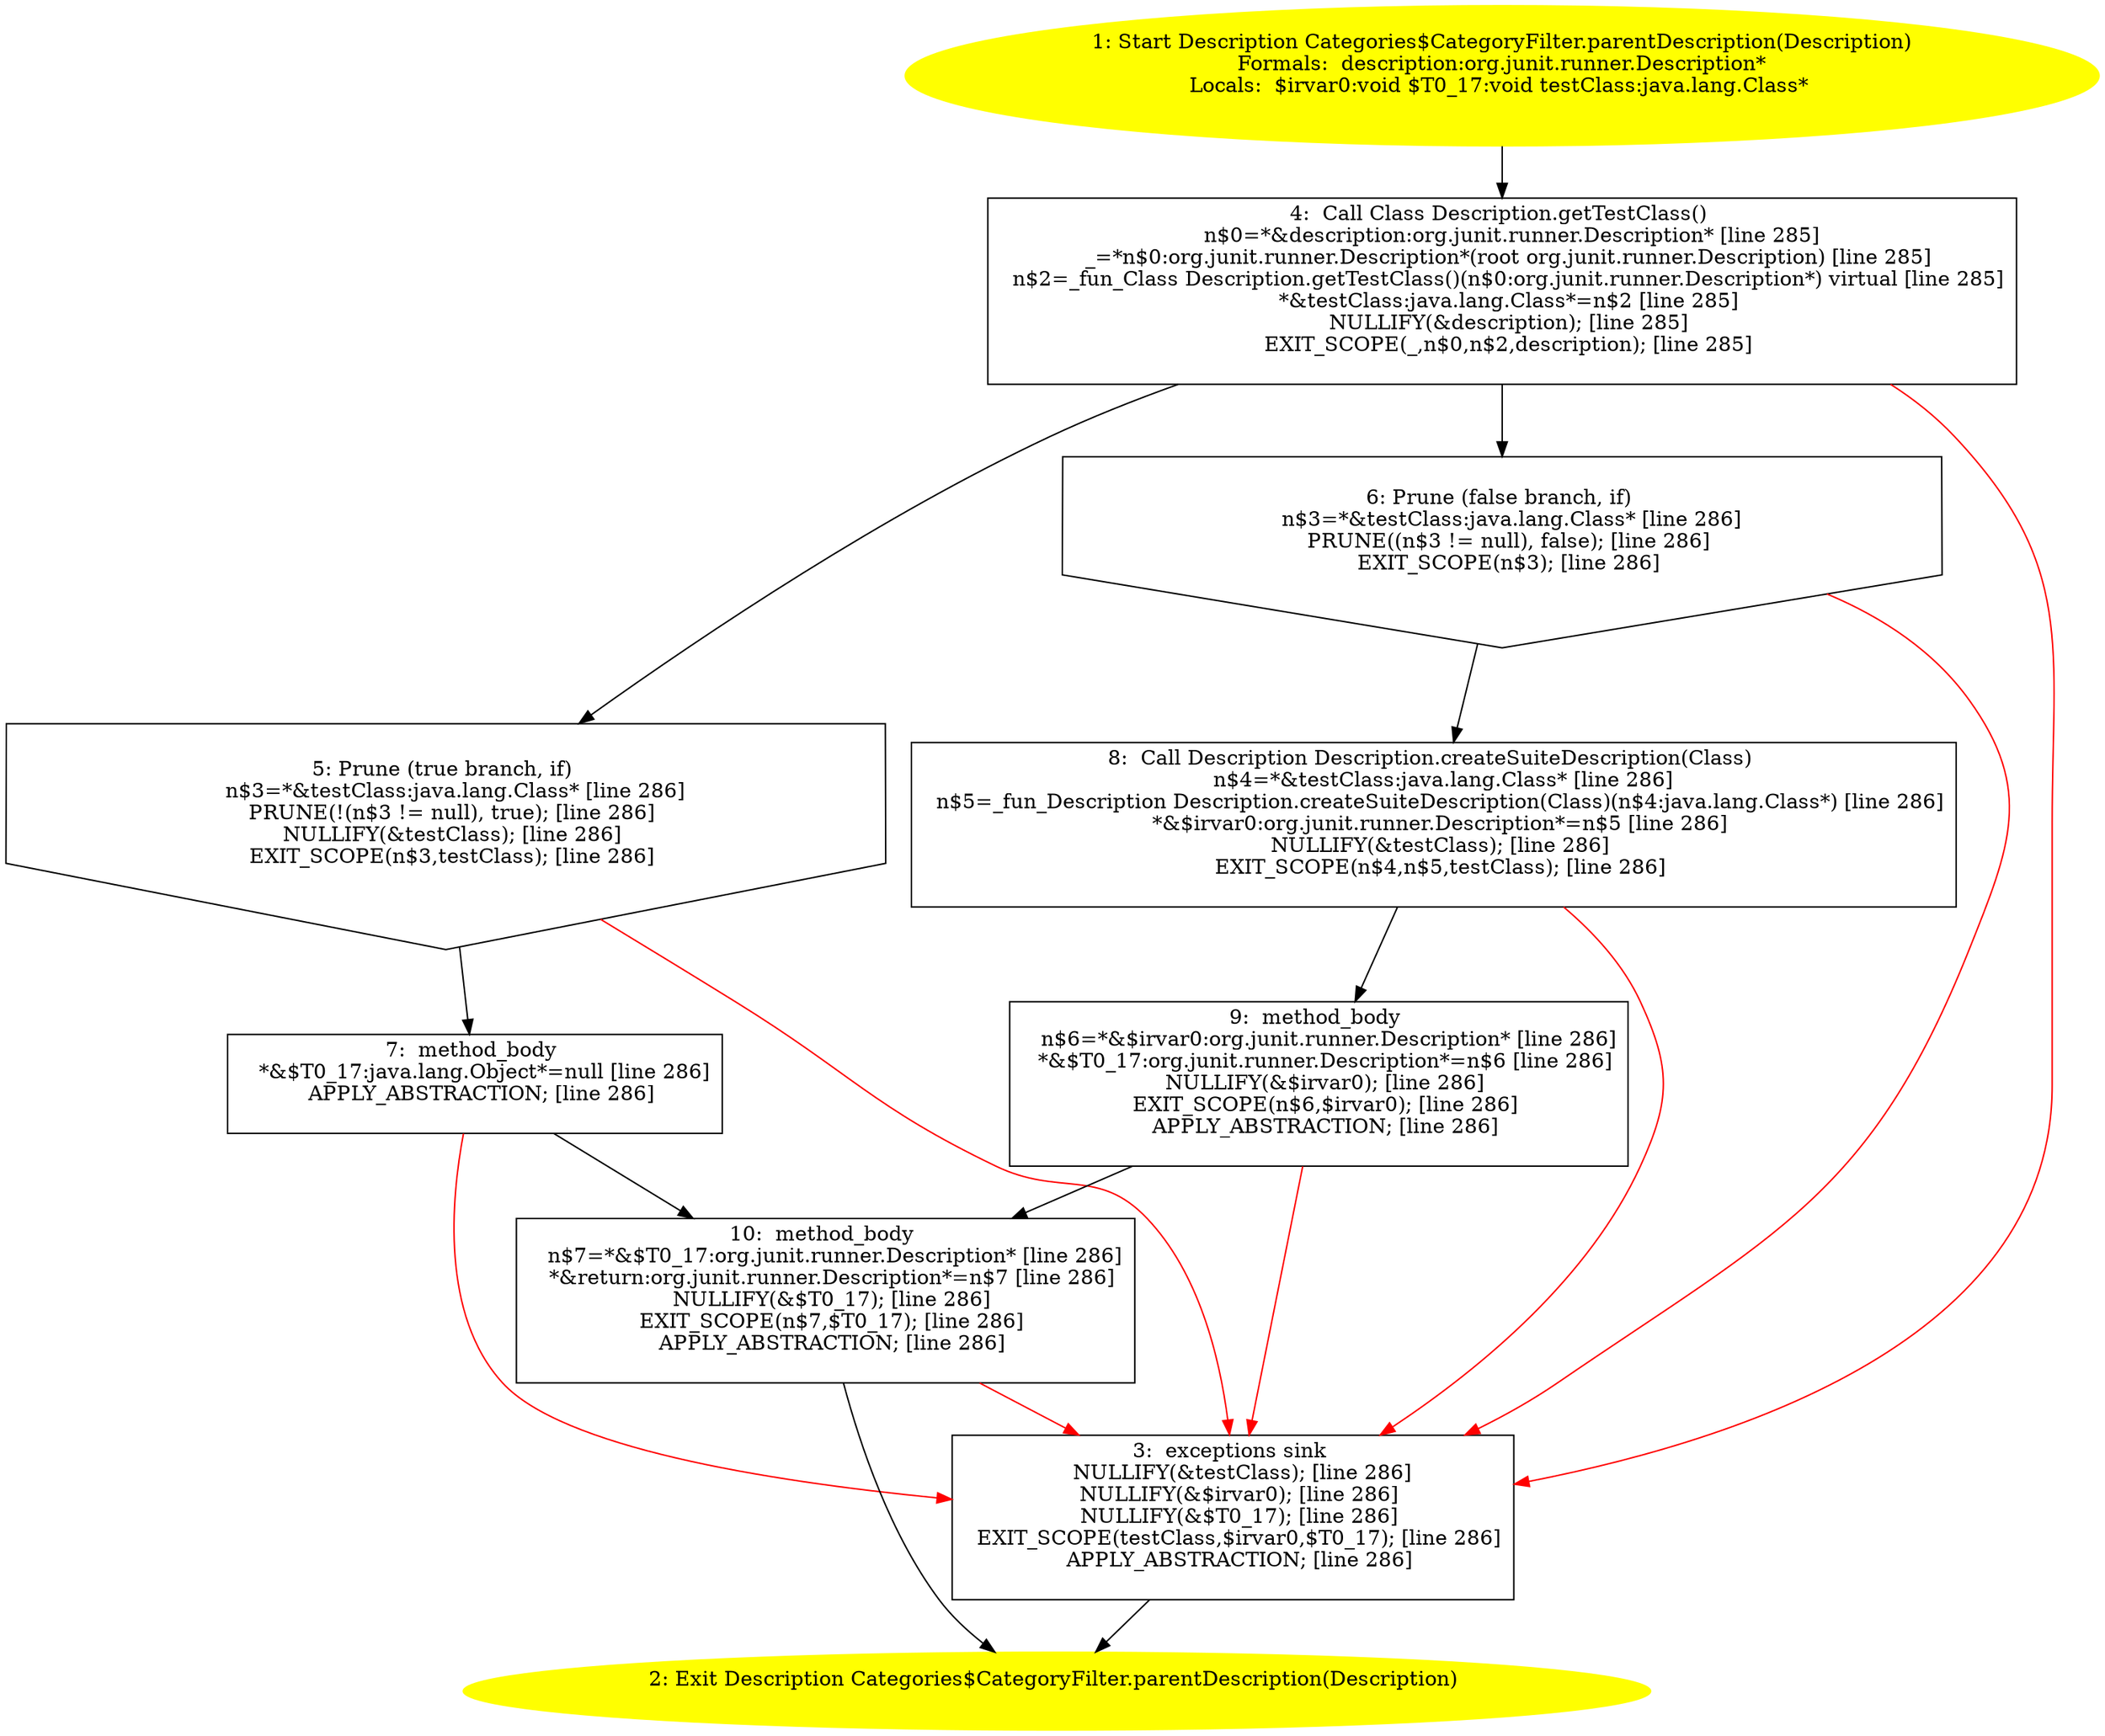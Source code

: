 /* @generated */
digraph cfg {
"org.junit.experimental.categories.Categories$CategoryFilter.parentDescription(org.junit.runner.Descr.3ae9897f71c415aeba4cd5943dd89e69_1" [label="1: Start Description Categories$CategoryFilter.parentDescription(Description)\nFormals:  description:org.junit.runner.Description*\nLocals:  $irvar0:void $T0_17:void testClass:java.lang.Class* \n  " color=yellow style=filled]
	

	 "org.junit.experimental.categories.Categories$CategoryFilter.parentDescription(org.junit.runner.Descr.3ae9897f71c415aeba4cd5943dd89e69_1" -> "org.junit.experimental.categories.Categories$CategoryFilter.parentDescription(org.junit.runner.Descr.3ae9897f71c415aeba4cd5943dd89e69_4" ;
"org.junit.experimental.categories.Categories$CategoryFilter.parentDescription(org.junit.runner.Descr.3ae9897f71c415aeba4cd5943dd89e69_2" [label="2: Exit Description Categories$CategoryFilter.parentDescription(Description) \n  " color=yellow style=filled]
	

"org.junit.experimental.categories.Categories$CategoryFilter.parentDescription(org.junit.runner.Descr.3ae9897f71c415aeba4cd5943dd89e69_3" [label="3:  exceptions sink \n   NULLIFY(&testClass); [line 286]\n  NULLIFY(&$irvar0); [line 286]\n  NULLIFY(&$T0_17); [line 286]\n  EXIT_SCOPE(testClass,$irvar0,$T0_17); [line 286]\n  APPLY_ABSTRACTION; [line 286]\n " shape="box"]
	

	 "org.junit.experimental.categories.Categories$CategoryFilter.parentDescription(org.junit.runner.Descr.3ae9897f71c415aeba4cd5943dd89e69_3" -> "org.junit.experimental.categories.Categories$CategoryFilter.parentDescription(org.junit.runner.Descr.3ae9897f71c415aeba4cd5943dd89e69_2" ;
"org.junit.experimental.categories.Categories$CategoryFilter.parentDescription(org.junit.runner.Descr.3ae9897f71c415aeba4cd5943dd89e69_4" [label="4:  Call Class Description.getTestClass() \n   n$0=*&description:org.junit.runner.Description* [line 285]\n  _=*n$0:org.junit.runner.Description*(root org.junit.runner.Description) [line 285]\n  n$2=_fun_Class Description.getTestClass()(n$0:org.junit.runner.Description*) virtual [line 285]\n  *&testClass:java.lang.Class*=n$2 [line 285]\n  NULLIFY(&description); [line 285]\n  EXIT_SCOPE(_,n$0,n$2,description); [line 285]\n " shape="box"]
	

	 "org.junit.experimental.categories.Categories$CategoryFilter.parentDescription(org.junit.runner.Descr.3ae9897f71c415aeba4cd5943dd89e69_4" -> "org.junit.experimental.categories.Categories$CategoryFilter.parentDescription(org.junit.runner.Descr.3ae9897f71c415aeba4cd5943dd89e69_5" ;
	 "org.junit.experimental.categories.Categories$CategoryFilter.parentDescription(org.junit.runner.Descr.3ae9897f71c415aeba4cd5943dd89e69_4" -> "org.junit.experimental.categories.Categories$CategoryFilter.parentDescription(org.junit.runner.Descr.3ae9897f71c415aeba4cd5943dd89e69_6" ;
	 "org.junit.experimental.categories.Categories$CategoryFilter.parentDescription(org.junit.runner.Descr.3ae9897f71c415aeba4cd5943dd89e69_4" -> "org.junit.experimental.categories.Categories$CategoryFilter.parentDescription(org.junit.runner.Descr.3ae9897f71c415aeba4cd5943dd89e69_3" [color="red" ];
"org.junit.experimental.categories.Categories$CategoryFilter.parentDescription(org.junit.runner.Descr.3ae9897f71c415aeba4cd5943dd89e69_5" [label="5: Prune (true branch, if) \n   n$3=*&testClass:java.lang.Class* [line 286]\n  PRUNE(!(n$3 != null), true); [line 286]\n  NULLIFY(&testClass); [line 286]\n  EXIT_SCOPE(n$3,testClass); [line 286]\n " shape="invhouse"]
	

	 "org.junit.experimental.categories.Categories$CategoryFilter.parentDescription(org.junit.runner.Descr.3ae9897f71c415aeba4cd5943dd89e69_5" -> "org.junit.experimental.categories.Categories$CategoryFilter.parentDescription(org.junit.runner.Descr.3ae9897f71c415aeba4cd5943dd89e69_7" ;
	 "org.junit.experimental.categories.Categories$CategoryFilter.parentDescription(org.junit.runner.Descr.3ae9897f71c415aeba4cd5943dd89e69_5" -> "org.junit.experimental.categories.Categories$CategoryFilter.parentDescription(org.junit.runner.Descr.3ae9897f71c415aeba4cd5943dd89e69_3" [color="red" ];
"org.junit.experimental.categories.Categories$CategoryFilter.parentDescription(org.junit.runner.Descr.3ae9897f71c415aeba4cd5943dd89e69_6" [label="6: Prune (false branch, if) \n   n$3=*&testClass:java.lang.Class* [line 286]\n  PRUNE((n$3 != null), false); [line 286]\n  EXIT_SCOPE(n$3); [line 286]\n " shape="invhouse"]
	

	 "org.junit.experimental.categories.Categories$CategoryFilter.parentDescription(org.junit.runner.Descr.3ae9897f71c415aeba4cd5943dd89e69_6" -> "org.junit.experimental.categories.Categories$CategoryFilter.parentDescription(org.junit.runner.Descr.3ae9897f71c415aeba4cd5943dd89e69_8" ;
	 "org.junit.experimental.categories.Categories$CategoryFilter.parentDescription(org.junit.runner.Descr.3ae9897f71c415aeba4cd5943dd89e69_6" -> "org.junit.experimental.categories.Categories$CategoryFilter.parentDescription(org.junit.runner.Descr.3ae9897f71c415aeba4cd5943dd89e69_3" [color="red" ];
"org.junit.experimental.categories.Categories$CategoryFilter.parentDescription(org.junit.runner.Descr.3ae9897f71c415aeba4cd5943dd89e69_7" [label="7:  method_body \n   *&$T0_17:java.lang.Object*=null [line 286]\n  APPLY_ABSTRACTION; [line 286]\n " shape="box"]
	

	 "org.junit.experimental.categories.Categories$CategoryFilter.parentDescription(org.junit.runner.Descr.3ae9897f71c415aeba4cd5943dd89e69_7" -> "org.junit.experimental.categories.Categories$CategoryFilter.parentDescription(org.junit.runner.Descr.3ae9897f71c415aeba4cd5943dd89e69_10" ;
	 "org.junit.experimental.categories.Categories$CategoryFilter.parentDescription(org.junit.runner.Descr.3ae9897f71c415aeba4cd5943dd89e69_7" -> "org.junit.experimental.categories.Categories$CategoryFilter.parentDescription(org.junit.runner.Descr.3ae9897f71c415aeba4cd5943dd89e69_3" [color="red" ];
"org.junit.experimental.categories.Categories$CategoryFilter.parentDescription(org.junit.runner.Descr.3ae9897f71c415aeba4cd5943dd89e69_8" [label="8:  Call Description Description.createSuiteDescription(Class) \n   n$4=*&testClass:java.lang.Class* [line 286]\n  n$5=_fun_Description Description.createSuiteDescription(Class)(n$4:java.lang.Class*) [line 286]\n  *&$irvar0:org.junit.runner.Description*=n$5 [line 286]\n  NULLIFY(&testClass); [line 286]\n  EXIT_SCOPE(n$4,n$5,testClass); [line 286]\n " shape="box"]
	

	 "org.junit.experimental.categories.Categories$CategoryFilter.parentDescription(org.junit.runner.Descr.3ae9897f71c415aeba4cd5943dd89e69_8" -> "org.junit.experimental.categories.Categories$CategoryFilter.parentDescription(org.junit.runner.Descr.3ae9897f71c415aeba4cd5943dd89e69_9" ;
	 "org.junit.experimental.categories.Categories$CategoryFilter.parentDescription(org.junit.runner.Descr.3ae9897f71c415aeba4cd5943dd89e69_8" -> "org.junit.experimental.categories.Categories$CategoryFilter.parentDescription(org.junit.runner.Descr.3ae9897f71c415aeba4cd5943dd89e69_3" [color="red" ];
"org.junit.experimental.categories.Categories$CategoryFilter.parentDescription(org.junit.runner.Descr.3ae9897f71c415aeba4cd5943dd89e69_9" [label="9:  method_body \n   n$6=*&$irvar0:org.junit.runner.Description* [line 286]\n  *&$T0_17:org.junit.runner.Description*=n$6 [line 286]\n  NULLIFY(&$irvar0); [line 286]\n  EXIT_SCOPE(n$6,$irvar0); [line 286]\n  APPLY_ABSTRACTION; [line 286]\n " shape="box"]
	

	 "org.junit.experimental.categories.Categories$CategoryFilter.parentDescription(org.junit.runner.Descr.3ae9897f71c415aeba4cd5943dd89e69_9" -> "org.junit.experimental.categories.Categories$CategoryFilter.parentDescription(org.junit.runner.Descr.3ae9897f71c415aeba4cd5943dd89e69_10" ;
	 "org.junit.experimental.categories.Categories$CategoryFilter.parentDescription(org.junit.runner.Descr.3ae9897f71c415aeba4cd5943dd89e69_9" -> "org.junit.experimental.categories.Categories$CategoryFilter.parentDescription(org.junit.runner.Descr.3ae9897f71c415aeba4cd5943dd89e69_3" [color="red" ];
"org.junit.experimental.categories.Categories$CategoryFilter.parentDescription(org.junit.runner.Descr.3ae9897f71c415aeba4cd5943dd89e69_10" [label="10:  method_body \n   n$7=*&$T0_17:org.junit.runner.Description* [line 286]\n  *&return:org.junit.runner.Description*=n$7 [line 286]\n  NULLIFY(&$T0_17); [line 286]\n  EXIT_SCOPE(n$7,$T0_17); [line 286]\n  APPLY_ABSTRACTION; [line 286]\n " shape="box"]
	

	 "org.junit.experimental.categories.Categories$CategoryFilter.parentDescription(org.junit.runner.Descr.3ae9897f71c415aeba4cd5943dd89e69_10" -> "org.junit.experimental.categories.Categories$CategoryFilter.parentDescription(org.junit.runner.Descr.3ae9897f71c415aeba4cd5943dd89e69_2" ;
	 "org.junit.experimental.categories.Categories$CategoryFilter.parentDescription(org.junit.runner.Descr.3ae9897f71c415aeba4cd5943dd89e69_10" -> "org.junit.experimental.categories.Categories$CategoryFilter.parentDescription(org.junit.runner.Descr.3ae9897f71c415aeba4cd5943dd89e69_3" [color="red" ];
}
